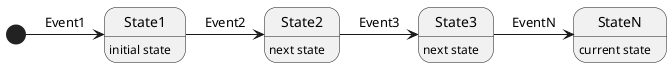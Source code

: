 @startuml
[*] -> State1 : Event1
State1 -> State2 : Event2
State2 -> State3 : Event3
State3 -> StateN : EventN
State1 : initial state
State2 : next state
State3 : next state
StateN : current state
@enduml
